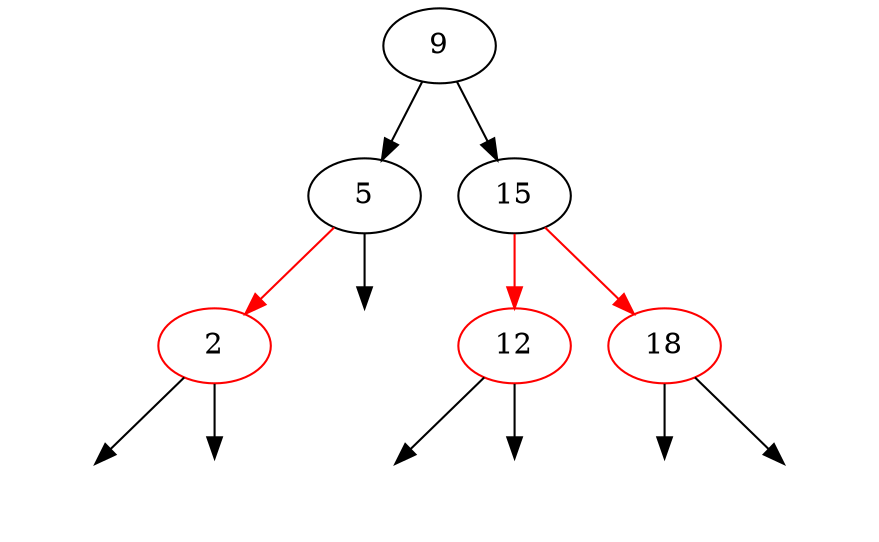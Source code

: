 digraph RBTree {
"140399805910672" [label="9"]
"140399805910672" -> "140399804142928"
"140399804142928" [label="5"]
"140399804142928" -> "140399805700304" [color="red"]
"140399805700304" [color=red,label="2"]
L140399805700304 [label="",color=none]
140399805700304 -> L140399805700304
R140399805700304 [label="",color=none]
140399805700304 -> R140399805700304
R140399804142928 [label="",color=none]
140399804142928 -> R140399804142928
"140399805910672" -> "140399805605392"
"140399805605392" [label="15"]
"140399805605392" -> "140399805603280" [color="red"]
"140399805603280" [color=red,label="12"]
L140399805603280 [label="",color=none]
140399805603280 -> L140399805603280
R140399805603280 [label="",color=none]
140399805603280 -> R140399805603280
"140399805605392" -> "140399805700368" [color="red"]
"140399805700368" [color=red,label="18"]
L140399805700368 [label="",color=none]
140399805700368 -> L140399805700368
R140399805700368 [label="",color=none]
140399805700368 -> R140399805700368
}
